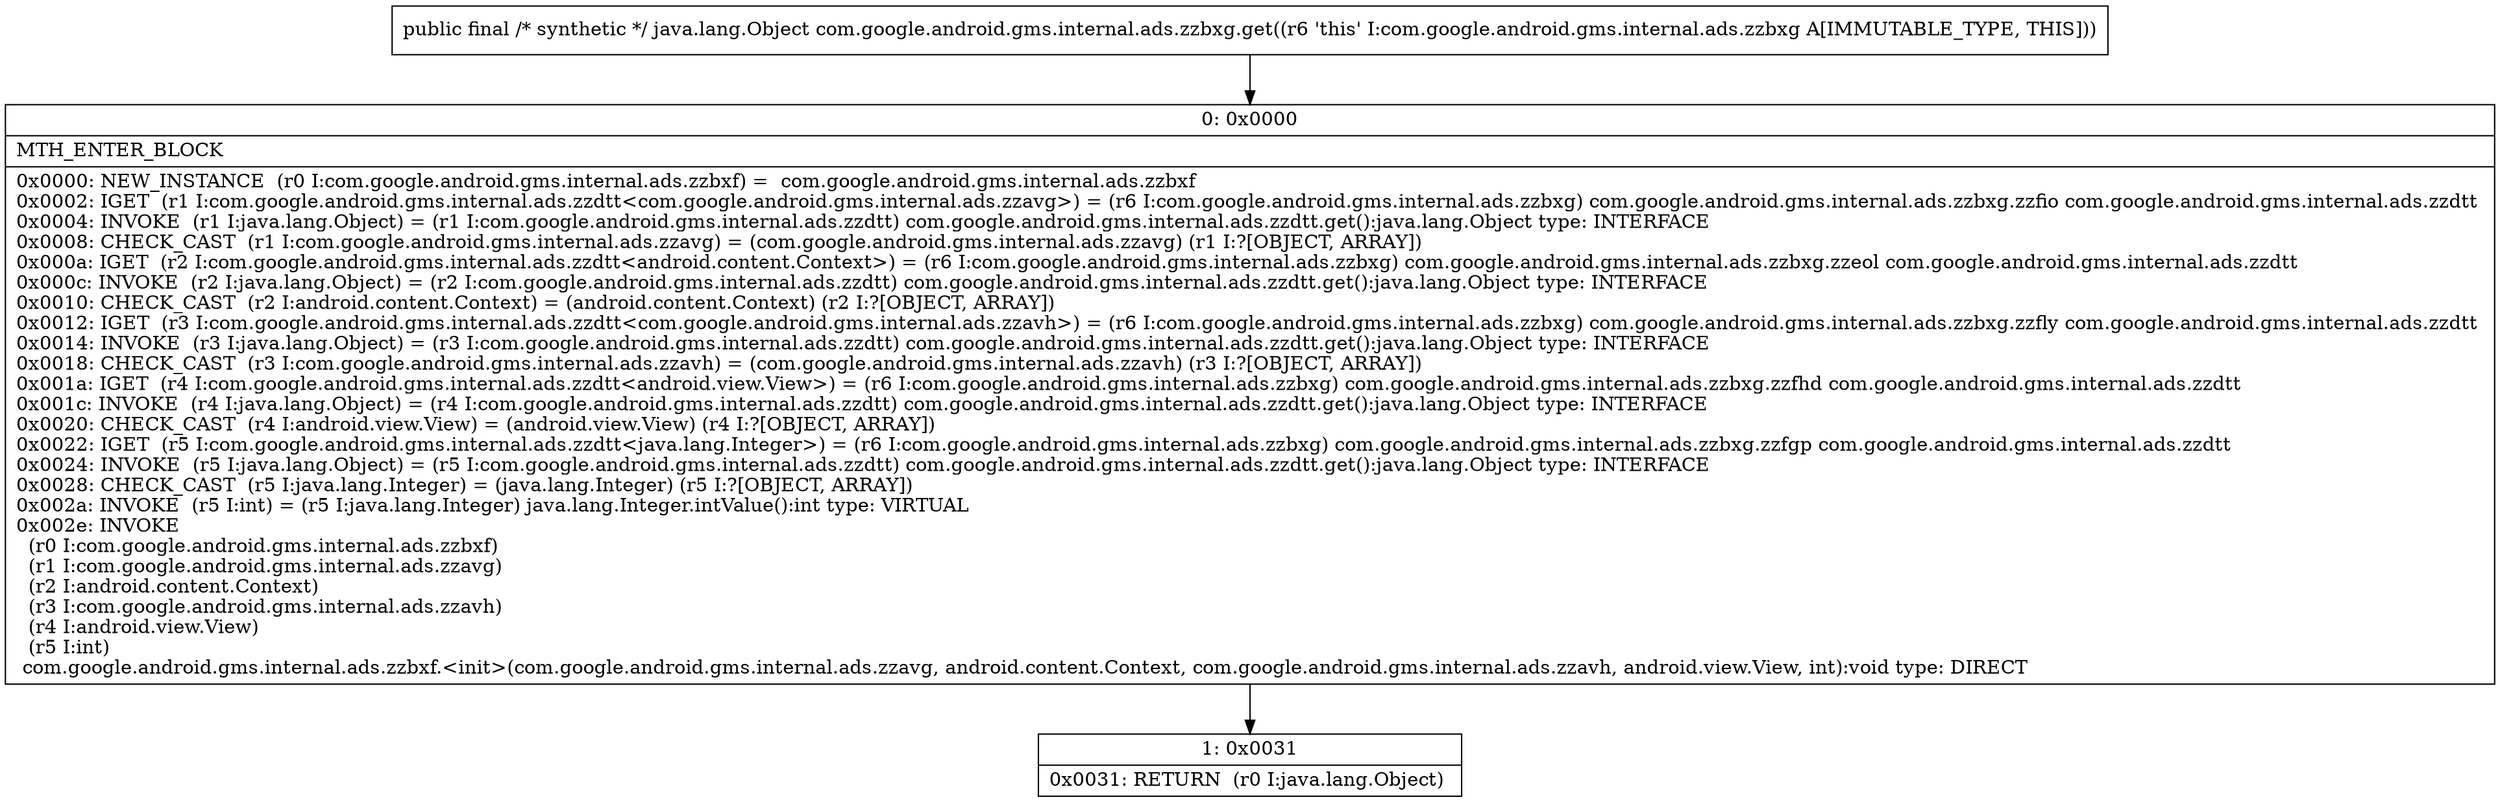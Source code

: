 digraph "CFG forcom.google.android.gms.internal.ads.zzbxg.get()Ljava\/lang\/Object;" {
Node_0 [shape=record,label="{0\:\ 0x0000|MTH_ENTER_BLOCK\l|0x0000: NEW_INSTANCE  (r0 I:com.google.android.gms.internal.ads.zzbxf) =  com.google.android.gms.internal.ads.zzbxf \l0x0002: IGET  (r1 I:com.google.android.gms.internal.ads.zzdtt\<com.google.android.gms.internal.ads.zzavg\>) = (r6 I:com.google.android.gms.internal.ads.zzbxg) com.google.android.gms.internal.ads.zzbxg.zzfio com.google.android.gms.internal.ads.zzdtt \l0x0004: INVOKE  (r1 I:java.lang.Object) = (r1 I:com.google.android.gms.internal.ads.zzdtt) com.google.android.gms.internal.ads.zzdtt.get():java.lang.Object type: INTERFACE \l0x0008: CHECK_CAST  (r1 I:com.google.android.gms.internal.ads.zzavg) = (com.google.android.gms.internal.ads.zzavg) (r1 I:?[OBJECT, ARRAY]) \l0x000a: IGET  (r2 I:com.google.android.gms.internal.ads.zzdtt\<android.content.Context\>) = (r6 I:com.google.android.gms.internal.ads.zzbxg) com.google.android.gms.internal.ads.zzbxg.zzeol com.google.android.gms.internal.ads.zzdtt \l0x000c: INVOKE  (r2 I:java.lang.Object) = (r2 I:com.google.android.gms.internal.ads.zzdtt) com.google.android.gms.internal.ads.zzdtt.get():java.lang.Object type: INTERFACE \l0x0010: CHECK_CAST  (r2 I:android.content.Context) = (android.content.Context) (r2 I:?[OBJECT, ARRAY]) \l0x0012: IGET  (r3 I:com.google.android.gms.internal.ads.zzdtt\<com.google.android.gms.internal.ads.zzavh\>) = (r6 I:com.google.android.gms.internal.ads.zzbxg) com.google.android.gms.internal.ads.zzbxg.zzfly com.google.android.gms.internal.ads.zzdtt \l0x0014: INVOKE  (r3 I:java.lang.Object) = (r3 I:com.google.android.gms.internal.ads.zzdtt) com.google.android.gms.internal.ads.zzdtt.get():java.lang.Object type: INTERFACE \l0x0018: CHECK_CAST  (r3 I:com.google.android.gms.internal.ads.zzavh) = (com.google.android.gms.internal.ads.zzavh) (r3 I:?[OBJECT, ARRAY]) \l0x001a: IGET  (r4 I:com.google.android.gms.internal.ads.zzdtt\<android.view.View\>) = (r6 I:com.google.android.gms.internal.ads.zzbxg) com.google.android.gms.internal.ads.zzbxg.zzfhd com.google.android.gms.internal.ads.zzdtt \l0x001c: INVOKE  (r4 I:java.lang.Object) = (r4 I:com.google.android.gms.internal.ads.zzdtt) com.google.android.gms.internal.ads.zzdtt.get():java.lang.Object type: INTERFACE \l0x0020: CHECK_CAST  (r4 I:android.view.View) = (android.view.View) (r4 I:?[OBJECT, ARRAY]) \l0x0022: IGET  (r5 I:com.google.android.gms.internal.ads.zzdtt\<java.lang.Integer\>) = (r6 I:com.google.android.gms.internal.ads.zzbxg) com.google.android.gms.internal.ads.zzbxg.zzfgp com.google.android.gms.internal.ads.zzdtt \l0x0024: INVOKE  (r5 I:java.lang.Object) = (r5 I:com.google.android.gms.internal.ads.zzdtt) com.google.android.gms.internal.ads.zzdtt.get():java.lang.Object type: INTERFACE \l0x0028: CHECK_CAST  (r5 I:java.lang.Integer) = (java.lang.Integer) (r5 I:?[OBJECT, ARRAY]) \l0x002a: INVOKE  (r5 I:int) = (r5 I:java.lang.Integer) java.lang.Integer.intValue():int type: VIRTUAL \l0x002e: INVOKE  \l  (r0 I:com.google.android.gms.internal.ads.zzbxf)\l  (r1 I:com.google.android.gms.internal.ads.zzavg)\l  (r2 I:android.content.Context)\l  (r3 I:com.google.android.gms.internal.ads.zzavh)\l  (r4 I:android.view.View)\l  (r5 I:int)\l com.google.android.gms.internal.ads.zzbxf.\<init\>(com.google.android.gms.internal.ads.zzavg, android.content.Context, com.google.android.gms.internal.ads.zzavh, android.view.View, int):void type: DIRECT \l}"];
Node_1 [shape=record,label="{1\:\ 0x0031|0x0031: RETURN  (r0 I:java.lang.Object) \l}"];
MethodNode[shape=record,label="{public final \/* synthetic *\/ java.lang.Object com.google.android.gms.internal.ads.zzbxg.get((r6 'this' I:com.google.android.gms.internal.ads.zzbxg A[IMMUTABLE_TYPE, THIS])) }"];
MethodNode -> Node_0;
Node_0 -> Node_1;
}

